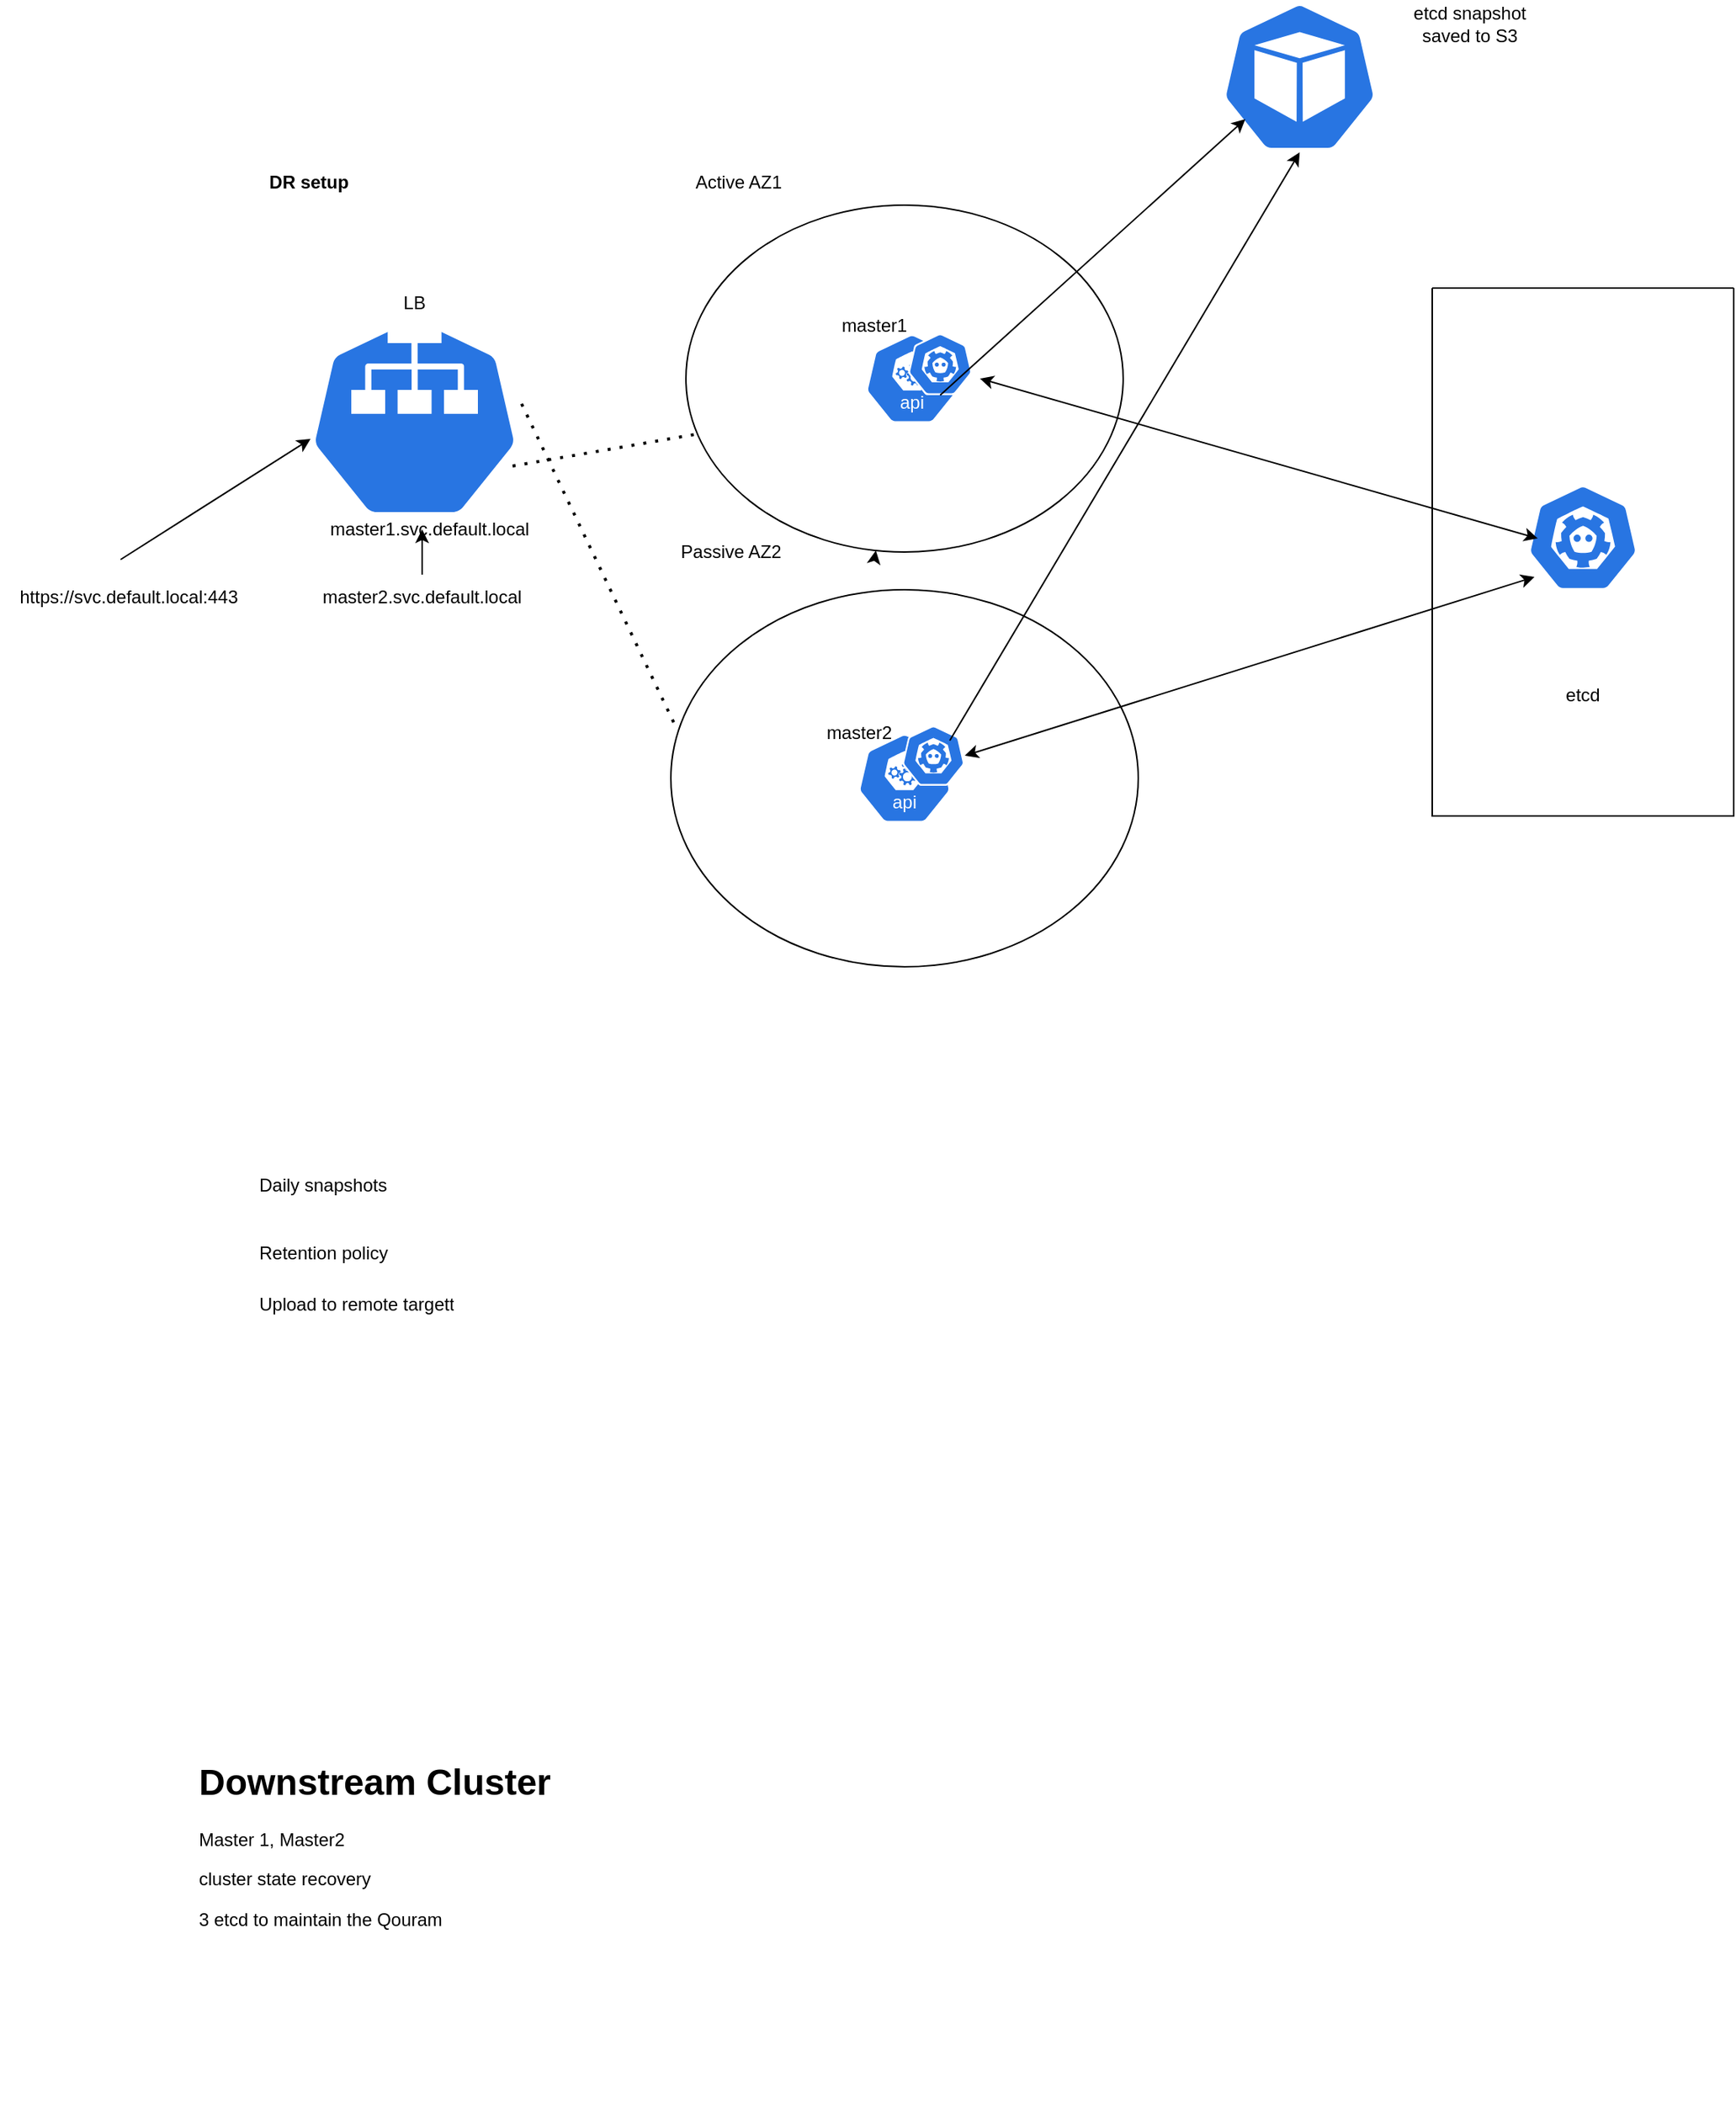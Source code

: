 <mxfile version="26.2.14">
  <diagram name="Page-1" id="NMaMU0YShbcW4j1aVm71">
    <mxGraphModel dx="2095" dy="1811" grid="1" gridSize="10" guides="1" tooltips="1" connect="1" arrows="1" fold="1" page="1" pageScale="1" pageWidth="850" pageHeight="1100" math="0" shadow="0">
      <root>
        <mxCell id="0" />
        <mxCell id="1" parent="0" />
        <mxCell id="zbFU5S9o21hl_2Vw8V04-2" value="" style="ellipse;whiteSpace=wrap;html=1;" vertex="1" parent="1">
          <mxGeometry x="405" y="300" width="310" height="250" as="geometry" />
        </mxCell>
        <mxCell id="zbFU5S9o21hl_2Vw8V04-3" value="" style="shape=mxgraph.kubernetes.icon2;whiteSpace=wrap;html=1;boundedLbl=1;backgroundOutline=1;size=15;aspect=fixed;sketch=0;dashed=0;whitespace=wrap;verticalLabelPosition=bottom;verticalAlign=top;fillColor=#2875E2;strokeColor=#ffffff;points=[[0.005,0.63,0],[0.1,0.2,0],[0.9,0.2,0],[0.5,0,0],[0.995,0.63,0],[0.72,0.99,0],[0.5,1,0],[0.28,0.99,0]];prIcon=svc;" vertex="1" parent="1">
          <mxGeometry x="165" y="60" width="140" height="250" as="geometry" />
        </mxCell>
        <mxCell id="zbFU5S9o21hl_2Vw8V04-4" value="" style="endArrow=classic;html=1;rounded=0;entryX=0.007;entryY=0.56;entryDx=0;entryDy=0;entryPerimeter=0;" edge="1" parent="1" target="zbFU5S9o21hl_2Vw8V04-3">
          <mxGeometry width="50" height="50" relative="1" as="geometry">
            <mxPoint x="40" y="280" as="sourcePoint" />
            <mxPoint x="90" y="230" as="targetPoint" />
          </mxGeometry>
        </mxCell>
        <mxCell id="zbFU5S9o21hl_2Vw8V04-5" value="" style="endArrow=none;dashed=1;html=1;dashPattern=1 3;strokeWidth=2;rounded=0;entryX=0.167;entryY=0.887;entryDx=0;entryDy=0;entryPerimeter=0;" edge="1" parent="1">
          <mxGeometry width="50" height="50" relative="1" as="geometry">
            <mxPoint x="300" y="218" as="sourcePoint" />
            <mxPoint x="461.68" y="190" as="targetPoint" />
          </mxGeometry>
        </mxCell>
        <mxCell id="zbFU5S9o21hl_2Vw8V04-7" value="" style="endArrow=none;dashed=1;html=1;dashPattern=1 3;strokeWidth=2;rounded=0;exitX=1.007;exitY=0.467;exitDx=0;exitDy=0;exitPerimeter=0;entryX=0.013;entryY=0.37;entryDx=0;entryDy=0;entryPerimeter=0;" edge="1" parent="1" source="zbFU5S9o21hl_2Vw8V04-3" target="zbFU5S9o21hl_2Vw8V04-2">
          <mxGeometry width="50" height="50" relative="1" as="geometry">
            <mxPoint x="360" y="340" as="sourcePoint" />
            <mxPoint x="410" y="290" as="targetPoint" />
          </mxGeometry>
        </mxCell>
        <mxCell id="zbFU5S9o21hl_2Vw8V04-8" value="&lt;b&gt;DR setup&lt;/b&gt;" style="text;html=1;align=center;verticalAlign=middle;whiteSpace=wrap;rounded=0;" vertex="1" parent="1">
          <mxGeometry x="100" y="15" width="130" height="30" as="geometry" />
        </mxCell>
        <mxCell id="zbFU5S9o21hl_2Vw8V04-9" value="&lt;h1 style=&quot;margin-top: 0px;&quot;&gt;Downstream Cluster&lt;/h1&gt;&lt;p&gt;Master 1, Master2&lt;/p&gt;&lt;p&gt;cluster state recovery&lt;/p&gt;&lt;p&gt;3 etcd to maintain the Qouram&lt;/p&gt;" style="text;html=1;whiteSpace=wrap;overflow=hidden;rounded=0;" vertex="1" parent="1">
          <mxGeometry x="90" y="1070" width="280" height="230" as="geometry" />
        </mxCell>
        <mxCell id="zbFU5S9o21hl_2Vw8V04-10" value="LB" style="text;html=1;align=center;verticalAlign=middle;whiteSpace=wrap;rounded=0;" vertex="1" parent="1">
          <mxGeometry x="190" y="90" width="90" height="40" as="geometry" />
        </mxCell>
        <mxCell id="zbFU5S9o21hl_2Vw8V04-12" value="Active" style="text;html=1;align=center;verticalAlign=middle;whiteSpace=wrap;rounded=0;" vertex="1" parent="1">
          <mxGeometry x="530" y="60" width="60" height="30" as="geometry" />
        </mxCell>
        <mxCell id="zbFU5S9o21hl_2Vw8V04-13" value="Passive AZ2" style="text;html=1;align=center;verticalAlign=middle;whiteSpace=wrap;rounded=0;" vertex="1" parent="1">
          <mxGeometry x="410" y="260" width="70" height="30" as="geometry" />
        </mxCell>
        <mxCell id="zbFU5S9o21hl_2Vw8V04-1" value="" style="ellipse;whiteSpace=wrap;html=1;" vertex="1" parent="1">
          <mxGeometry x="415" y="45" width="290" height="230" as="geometry" />
        </mxCell>
        <mxCell id="zbFU5S9o21hl_2Vw8V04-16" value="" style="rounded=0;whiteSpace=wrap;html=1;aspect=fixed;sketch=0;dashed=0;whitespace=wrap;verticalLabelPosition=bottom;verticalAlign=top;fillColor=#2875E2;strokeColor=#ffffff;points=[[0.005,0.63,0],[0.1,0.2,0],[0.9,0.2,0],[0.5,0,0],[0.995,0.63,0],[0.72,0.99,0],[0.5,1,0],[0.28,0.99,0]];shape=mxgraph.kubernetes.icon2;kubernetesLabel=1;prIcon=api;" vertex="1" parent="1">
          <mxGeometry x="525" y="130" width="80" height="60" as="geometry" />
        </mxCell>
        <mxCell id="zbFU5S9o21hl_2Vw8V04-28" value="master1" style="text;html=1;align=center;verticalAlign=middle;whiteSpace=wrap;rounded=0;" vertex="1" parent="1">
          <mxGeometry x="510" y="110" width="60" height="30" as="geometry" />
        </mxCell>
        <mxCell id="zbFU5S9o21hl_2Vw8V04-29" value="master2" style="text;html=1;align=center;verticalAlign=middle;whiteSpace=wrap;rounded=0;" vertex="1" parent="1">
          <mxGeometry x="500" y="380" width="60" height="30" as="geometry" />
        </mxCell>
        <mxCell id="zbFU5S9o21hl_2Vw8V04-32" value="https://svc.default.local:443" style="text;html=1;align=center;verticalAlign=middle;resizable=0;points=[];autosize=1;strokeColor=none;fillColor=none;" vertex="1" parent="1">
          <mxGeometry x="-40" y="290" width="170" height="30" as="geometry" />
        </mxCell>
        <mxCell id="zbFU5S9o21hl_2Vw8V04-33" value="Active AZ1" style="text;html=1;align=center;verticalAlign=middle;whiteSpace=wrap;rounded=0;" vertex="1" parent="1">
          <mxGeometry x="420" y="15" width="60" height="30" as="geometry" />
        </mxCell>
        <mxCell id="zbFU5S9o21hl_2Vw8V04-35" value="&lt;span style=&quot;text-wrap-mode: nowrap;&quot;&gt;master1.svc.default.local&lt;/span&gt;" style="text;html=1;align=center;verticalAlign=middle;whiteSpace=wrap;rounded=0;" vertex="1" parent="1">
          <mxGeometry x="220" y="260" width="50" as="geometry" />
        </mxCell>
        <mxCell id="zbFU5S9o21hl_2Vw8V04-53" value="" style="edgeStyle=orthogonalEdgeStyle;rounded=0;orthogonalLoop=1;jettySize=auto;html=1;" edge="1" parent="1" source="zbFU5S9o21hl_2Vw8V04-36" target="zbFU5S9o21hl_2Vw8V04-35">
          <mxGeometry relative="1" as="geometry" />
        </mxCell>
        <mxCell id="zbFU5S9o21hl_2Vw8V04-36" value="&lt;span style=&quot;text-wrap-mode: nowrap;&quot;&gt;master2.svc.default.local&lt;/span&gt;" style="text;html=1;align=center;verticalAlign=middle;whiteSpace=wrap;rounded=0;" vertex="1" parent="1">
          <mxGeometry x="200" y="290" width="80" height="30" as="geometry" />
        </mxCell>
        <mxCell id="zbFU5S9o21hl_2Vw8V04-39" value="" style="swimlane;startSize=0;" vertex="1" parent="1">
          <mxGeometry x="910" y="100" width="200" height="350" as="geometry" />
        </mxCell>
        <mxCell id="zbFU5S9o21hl_2Vw8V04-43" value="etcd" style="text;html=1;align=center;verticalAlign=middle;whiteSpace=wrap;rounded=0;" vertex="1" parent="zbFU5S9o21hl_2Vw8V04-39">
          <mxGeometry x="70" y="255" width="60" height="30" as="geometry" />
        </mxCell>
        <mxCell id="zbFU5S9o21hl_2Vw8V04-51" value="" style="aspect=fixed;sketch=0;html=1;dashed=0;whitespace=wrap;verticalLabelPosition=bottom;verticalAlign=top;fillColor=#2875E2;strokeColor=#ffffff;points=[[0.005,0.63,0],[0.1,0.2,0],[0.9,0.2,0],[0.5,0,0],[0.995,0.63,0],[0.72,0.99,0],[0.5,1,0],[0.28,0.99,0]];shape=mxgraph.kubernetes.icon2;prIcon=etcd" vertex="1" parent="zbFU5S9o21hl_2Vw8V04-39">
          <mxGeometry x="63.02" y="130" width="73.96" height="71" as="geometry" />
        </mxCell>
        <mxCell id="zbFU5S9o21hl_2Vw8V04-54" value="" style="rounded=0;whiteSpace=wrap;html=1;aspect=fixed;sketch=0;dashed=0;whitespace=wrap;verticalLabelPosition=bottom;verticalAlign=top;fillColor=#2875E2;strokeColor=#ffffff;points=[[0.005,0.63,0],[0.1,0.2,0],[0.9,0.2,0],[0.5,0,0],[0.995,0.63,0],[0.72,0.99,0],[0.5,1,0],[0.28,0.99,0]];shape=mxgraph.kubernetes.icon2;kubernetesLabel=1;prIcon=api;" vertex="1" parent="1">
          <mxGeometry x="520" y="395" width="80" height="60" as="geometry" />
        </mxCell>
        <mxCell id="zbFU5S9o21hl_2Vw8V04-57" value="" style="aspect=fixed;sketch=0;html=1;dashed=0;whitespace=wrap;verticalLabelPosition=bottom;verticalAlign=top;fillColor=#2875E2;strokeColor=#ffffff;points=[[0.005,0.63,0],[0.1,0.2,0],[0.9,0.2,0],[0.5,0,0],[0.995,0.63,0],[0.72,0.99,0],[0.5,1,0],[0.28,0.99,0]];shape=mxgraph.kubernetes.icon2;prIcon=etcd" vertex="1" parent="1">
          <mxGeometry x="562.29" y="130" width="42.71" height="41" as="geometry" />
        </mxCell>
        <mxCell id="zbFU5S9o21hl_2Vw8V04-58" value="" style="aspect=fixed;sketch=0;html=1;dashed=0;whitespace=wrap;verticalLabelPosition=bottom;verticalAlign=top;fillColor=#2875E2;strokeColor=#ffffff;points=[[0.005,0.63,0],[0.1,0.2,0],[0.9,0.2,0],[0.5,0,0],[0.995,0.63,0],[0.72,0.99,0],[0.5,1,0],[0.28,0.99,0]];shape=mxgraph.kubernetes.icon2;prIcon=etcd" vertex="1" parent="1">
          <mxGeometry x="558.33" y="390" width="41.67" height="40" as="geometry" />
        </mxCell>
        <mxCell id="zbFU5S9o21hl_2Vw8V04-59" value="" style="aspect=fixed;sketch=0;html=1;dashed=0;whitespace=wrap;verticalLabelPosition=bottom;verticalAlign=top;fillColor=#2875E2;strokeColor=#ffffff;points=[[0.005,0.63,0],[0.1,0.2,0],[0.9,0.2,0],[0.5,0,0],[0.995,0.63,0],[0.72,0.99,0],[0.5,1,0],[0.28,0.99,0]];shape=mxgraph.kubernetes.icon2;prIcon=pod" vertex="1" parent="1">
          <mxGeometry x="770" y="-90" width="104.17" height="100" as="geometry" />
        </mxCell>
        <mxCell id="zbFU5S9o21hl_2Vw8V04-60" value="" style="endArrow=classic;html=1;rounded=0;entryX=0.154;entryY=0.78;entryDx=0;entryDy=0;entryPerimeter=0;exitX=0.5;exitY=1;exitDx=0;exitDy=0;exitPerimeter=0;" edge="1" parent="1" source="zbFU5S9o21hl_2Vw8V04-57" target="zbFU5S9o21hl_2Vw8V04-59">
          <mxGeometry width="50" height="50" relative="1" as="geometry">
            <mxPoint x="540" y="280" as="sourcePoint" />
            <mxPoint x="590" y="230" as="targetPoint" />
          </mxGeometry>
        </mxCell>
        <mxCell id="zbFU5S9o21hl_2Vw8V04-61" value="" style="endArrow=classic;html=1;rounded=0;" edge="1" parent="1" target="zbFU5S9o21hl_2Vw8V04-1">
          <mxGeometry width="50" height="50" relative="1" as="geometry">
            <mxPoint x="540" y="280" as="sourcePoint" />
            <mxPoint x="590" y="230" as="targetPoint" />
          </mxGeometry>
        </mxCell>
        <mxCell id="zbFU5S9o21hl_2Vw8V04-62" value="" style="endArrow=classic;html=1;rounded=0;entryX=0.5;entryY=1;entryDx=0;entryDy=0;entryPerimeter=0;" edge="1" parent="1" target="zbFU5S9o21hl_2Vw8V04-59">
          <mxGeometry width="50" height="50" relative="1" as="geometry">
            <mxPoint x="590" y="400" as="sourcePoint" />
            <mxPoint x="640" y="350" as="targetPoint" />
          </mxGeometry>
        </mxCell>
        <mxCell id="zbFU5S9o21hl_2Vw8V04-63" value="etcd snapshot saved to S3" style="text;html=1;align=center;verticalAlign=middle;whiteSpace=wrap;rounded=0;" vertex="1" parent="1">
          <mxGeometry x="880" y="-90" width="110" height="30" as="geometry" />
        </mxCell>
        <mxCell id="zbFU5S9o21hl_2Vw8V04-64" value="&lt;h1 style=&quot;margin-top: 0px;&quot;&gt;&lt;span style=&quot;background-color: transparent; color: light-dark(rgb(0, 0, 0), rgb(255, 255, 255)); font-size: 12px; font-weight: normal;&quot;&gt;Daily snapshots&lt;/span&gt;&lt;/h1&gt;&lt;h1 style=&quot;margin-top: 0px;&quot;&gt;&lt;span style=&quot;background-color: transparent; color: light-dark(rgb(0, 0, 0), rgb(255, 255, 255)); font-size: 12px; font-weight: normal;&quot;&gt;Retention policy&amp;nbsp;&lt;/span&gt;&lt;/h1&gt;&lt;p&gt;&lt;span style=&quot;background-color: transparent; color: light-dark(rgb(0, 0, 0), rgb(255, 255, 255));&quot;&gt;Upload to remote targett&lt;/span&gt;&lt;/p&gt;" style="text;html=1;whiteSpace=wrap;overflow=hidden;rounded=0;" vertex="1" parent="1">
          <mxGeometry x="130" y="670" width="190" height="140" as="geometry" />
        </mxCell>
        <mxCell id="zbFU5S9o21hl_2Vw8V04-66" value="" style="endArrow=classic;startArrow=classic;html=1;rounded=0;" edge="1" parent="1">
          <mxGeometry width="50" height="50" relative="1" as="geometry">
            <mxPoint x="610" y="160" as="sourcePoint" />
            <mxPoint x="980" y="266" as="targetPoint" />
          </mxGeometry>
        </mxCell>
        <mxCell id="zbFU5S9o21hl_2Vw8V04-67" value="" style="endArrow=classic;startArrow=classic;html=1;rounded=0;entryX=0.065;entryY=0.867;entryDx=0;entryDy=0;entryPerimeter=0;" edge="1" parent="1" target="zbFU5S9o21hl_2Vw8V04-51">
          <mxGeometry width="50" height="50" relative="1" as="geometry">
            <mxPoint x="600" y="410" as="sourcePoint" />
            <mxPoint x="590" y="210" as="targetPoint" />
          </mxGeometry>
        </mxCell>
      </root>
    </mxGraphModel>
  </diagram>
</mxfile>
